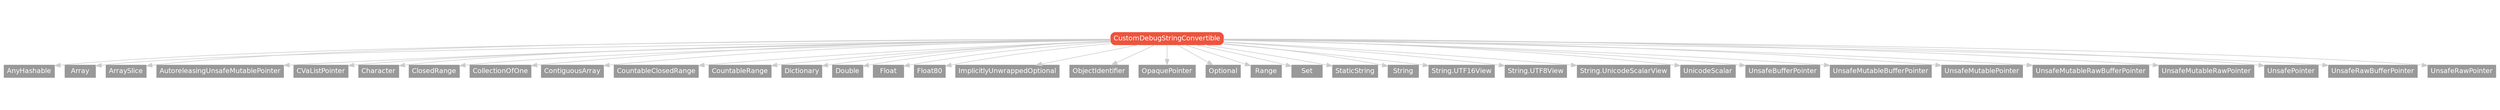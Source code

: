 strict digraph "CustomDebugStringConvertible - Type Hierarchy - SwiftDoc.org" {
    pad="0.1,0.8"
    node [shape=box, style="filled,rounded", color="#999999", fillcolor="#999999", fontcolor=white, fontname=Helvetica, fontnames="Helvetica,sansserif", fontsize=12, margin="0.07,0.05", height="0.3"]
    edge [color="#cccccc"]
    "AnyHashable" [URL="/type/AnyHashable/hierarchy/", style=filled]
    "Array" [URL="/type/Array/hierarchy/", style=filled]
    "ArraySlice" [URL="/type/ArraySlice/hierarchy/", style=filled]
    "AutoreleasingUnsafeMutablePointer" [URL="/type/AutoreleasingUnsafeMutablePointer/hierarchy/", style=filled]
    "CVaListPointer" [URL="/type/CVaListPointer/hierarchy/", style=filled]
    "Character" [URL="/type/Character/hierarchy/", style=filled]
    "ClosedRange" [URL="/type/ClosedRange/hierarchy/", style=filled]
    "CollectionOfOne" [URL="/type/CollectionOfOne/hierarchy/", style=filled]
    "ContiguousArray" [URL="/type/ContiguousArray/hierarchy/", style=filled]
    "CountableClosedRange" [URL="/type/CountableClosedRange/hierarchy/", style=filled]
    "CountableRange" [URL="/type/CountableRange/hierarchy/", style=filled]
    "CustomDebugStringConvertible" [URL="/protocol/CustomDebugStringConvertible/", style="filled,rounded", fillcolor="#ee543d", color="#ee543d"]
    "Dictionary" [URL="/type/Dictionary/hierarchy/", style=filled]
    "Double" [URL="/type/Double/hierarchy/", style=filled]
    "Float" [URL="/type/Float/hierarchy/", style=filled]
    "Float80" [URL="/type/Float80/hierarchy/", style=filled]
    "ImplicitlyUnwrappedOptional" [URL="/type/ImplicitlyUnwrappedOptional/hierarchy/", style=filled]
    "ObjectIdentifier" [URL="/type/ObjectIdentifier/hierarchy/", style=filled]
    "OpaquePointer" [URL="/type/OpaquePointer/hierarchy/", style=filled]
    "Optional" [URL="/type/Optional/hierarchy/", style=filled]
    "Range" [URL="/type/Range/hierarchy/", style=filled]
    "Set" [URL="/type/Set/hierarchy/", style=filled]
    "StaticString" [URL="/type/StaticString/hierarchy/", style=filled]
    "String" [URL="/type/String/hierarchy/", style=filled]
    "String.UTF16View" [URL="/type/String.UTF16View/hierarchy/", style=filled]
    "String.UTF8View" [URL="/type/String.UTF8View/hierarchy/", style=filled]
    "String.UnicodeScalarView" [URL="/type/String.UnicodeScalarView/hierarchy/", style=filled]
    "UnicodeScalar" [URL="/type/UnicodeScalar/hierarchy/", style=filled]
    "UnsafeBufferPointer" [URL="/type/UnsafeBufferPointer/hierarchy/", style=filled]
    "UnsafeMutableBufferPointer" [URL="/type/UnsafeMutableBufferPointer/hierarchy/", style=filled]
    "UnsafeMutablePointer" [URL="/type/UnsafeMutablePointer/hierarchy/", style=filled]
    "UnsafeMutableRawBufferPointer" [URL="/type/UnsafeMutableRawBufferPointer/hierarchy/", style=filled]
    "UnsafeMutableRawPointer" [URL="/type/UnsafeMutableRawPointer/hierarchy/", style=filled]
    "UnsafePointer" [URL="/type/UnsafePointer/hierarchy/", style=filled]
    "UnsafeRawBufferPointer" [URL="/type/UnsafeRawBufferPointer/hierarchy/", style=filled]
    "UnsafeRawPointer" [URL="/type/UnsafeRawPointer/hierarchy/", style=filled]    "CustomDebugStringConvertible" -> "AnyHashable"
    "CustomDebugStringConvertible" -> "Array"
    "CustomDebugStringConvertible" -> "ArraySlice"
    "CustomDebugStringConvertible" -> "AutoreleasingUnsafeMutablePointer"
    "CustomDebugStringConvertible" -> "CVaListPointer"
    "CustomDebugStringConvertible" -> "Character"
    "CustomDebugStringConvertible" -> "ClosedRange"
    "CustomDebugStringConvertible" -> "CollectionOfOne"
    "CustomDebugStringConvertible" -> "ContiguousArray"
    "CustomDebugStringConvertible" -> "CountableClosedRange"
    "CustomDebugStringConvertible" -> "CountableRange"
    "CustomDebugStringConvertible" -> "Dictionary"
    "CustomDebugStringConvertible" -> "Double"
    "CustomDebugStringConvertible" -> "Float"
    "CustomDebugStringConvertible" -> "Float80"
    "CustomDebugStringConvertible" -> "ImplicitlyUnwrappedOptional"
    "CustomDebugStringConvertible" -> "ObjectIdentifier"
    "CustomDebugStringConvertible" -> "OpaquePointer"
    "CustomDebugStringConvertible" -> "Optional"
    "CustomDebugStringConvertible" -> "Range"
    "CustomDebugStringConvertible" -> "Set"
    "CustomDebugStringConvertible" -> "StaticString"
    "CustomDebugStringConvertible" -> "String"
    "CustomDebugStringConvertible" -> "UnicodeScalar"
    "CustomDebugStringConvertible" -> "UnsafeBufferPointer"
    "CustomDebugStringConvertible" -> "UnsafeMutableBufferPointer"
    "CustomDebugStringConvertible" -> "UnsafeMutablePointer"
    "CustomDebugStringConvertible" -> "UnsafeMutableRawBufferPointer"
    "CustomDebugStringConvertible" -> "UnsafeMutableRawPointer"
    "CustomDebugStringConvertible" -> "UnsafePointer"
    "CustomDebugStringConvertible" -> "UnsafeRawBufferPointer"
    "CustomDebugStringConvertible" -> "UnsafeRawPointer"
    "CustomDebugStringConvertible" -> "String.UTF16View"
    "CustomDebugStringConvertible" -> "String.UTF8View"
    "CustomDebugStringConvertible" -> "String.UnicodeScalarView"
    subgraph Types {
        rank = max; "AnyHashable"; "Array"; "ArraySlice"; "AutoreleasingUnsafeMutablePointer"; "CVaListPointer"; "Character"; "ClosedRange"; "CollectionOfOne"; "ContiguousArray"; "CountableClosedRange"; "CountableRange"; "Dictionary"; "Double"; "Float"; "Float80"; "ImplicitlyUnwrappedOptional"; "ObjectIdentifier"; "OpaquePointer"; "Optional"; "Range"; "Set"; "StaticString"; "String"; "UnicodeScalar"; "UnsafeBufferPointer"; "UnsafeMutableBufferPointer"; "UnsafeMutablePointer"; "UnsafeMutableRawBufferPointer"; "UnsafeMutableRawPointer"; "UnsafePointer"; "UnsafeRawBufferPointer"; "UnsafeRawPointer"; "String.UTF16View"; "String.UTF8View"; "String.UnicodeScalarView";
    }
}